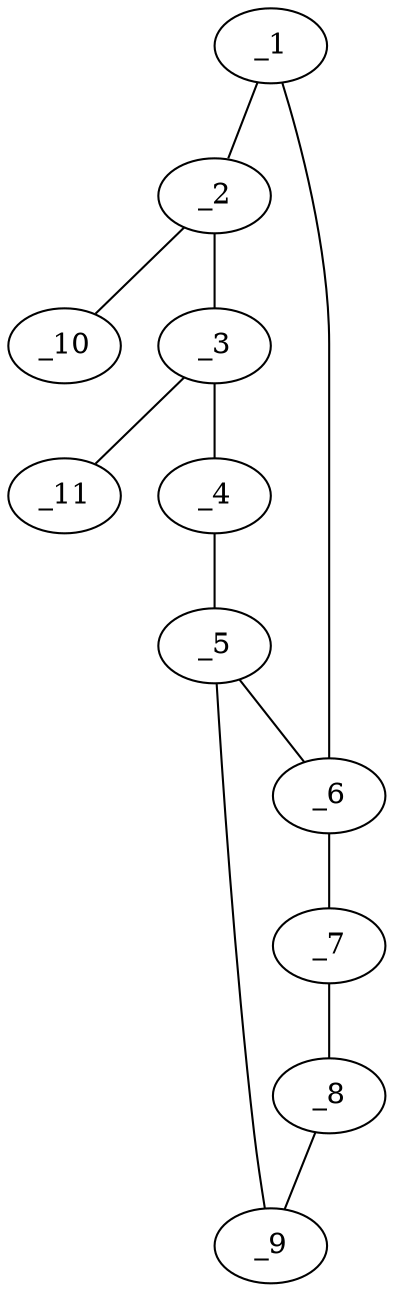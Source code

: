 graph molid627367 {
	_1	 [charge=0,
		chem=1,
		symbol="C  ",
		x="3.7321",
		y="-1"];
	_2	 [charge=0,
		chem=1,
		symbol="C  ",
		x="2.866",
		y="-0.5"];
	_1 -- _2	 [valence=2];
	_6	 [charge=0,
		chem=1,
		symbol="C  ",
		x="4.5981",
		y="-0.5"];
	_1 -- _6	 [valence=1];
	_3	 [charge=0,
		chem=1,
		symbol="C  ",
		x="2.866",
		y="0.5"];
	_2 -- _3	 [valence=1];
	_10	 [charge=0,
		chem=7,
		symbol="Cl ",
		x=2,
		y="-1"];
	_2 -- _10	 [valence=1];
	_4	 [charge=0,
		chem=1,
		symbol="C  ",
		x="3.7321",
		y=1];
	_3 -- _4	 [valence=2];
	_11	 [charge=0,
		chem=7,
		symbol="Cl ",
		x=2,
		y=1];
	_3 -- _11	 [valence=1];
	_5	 [charge=0,
		chem=1,
		symbol="C  ",
		x="4.5981",
		y="0.5"];
	_4 -- _5	 [valence=1];
	_5 -- _6	 [valence=1];
	_9	 [charge=0,
		chem=4,
		symbol="N  ",
		x="5.5491",
		y="0.809"];
	_5 -- _9	 [valence=2];
	_7	 [charge=0,
		chem=4,
		symbol="N  ",
		x="5.5491",
		y="-0.809"];
	_6 -- _7	 [valence=2];
	_8	 [charge=0,
		chem=16,
		symbol="Se ",
		x="6.1369",
		y=0];
	_7 -- _8	 [valence=1];
	_8 -- _9	 [valence=1];
}
